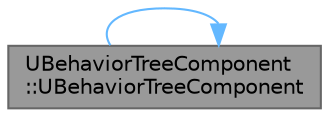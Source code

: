 digraph "UBehaviorTreeComponent::UBehaviorTreeComponent"
{
 // INTERACTIVE_SVG=YES
 // LATEX_PDF_SIZE
  bgcolor="transparent";
  edge [fontname=Helvetica,fontsize=10,labelfontname=Helvetica,labelfontsize=10];
  node [fontname=Helvetica,fontsize=10,shape=box,height=0.2,width=0.4];
  rankdir="LR";
  Node1 [id="Node000001",label="UBehaviorTreeComponent\l::UBehaviorTreeComponent",height=0.2,width=0.4,color="gray40", fillcolor="grey60", style="filled", fontcolor="black",tooltip="DO NOT USE."];
  Node1 -> Node1 [id="edge1_Node000001_Node000001",color="steelblue1",style="solid",tooltip=" "];
}
